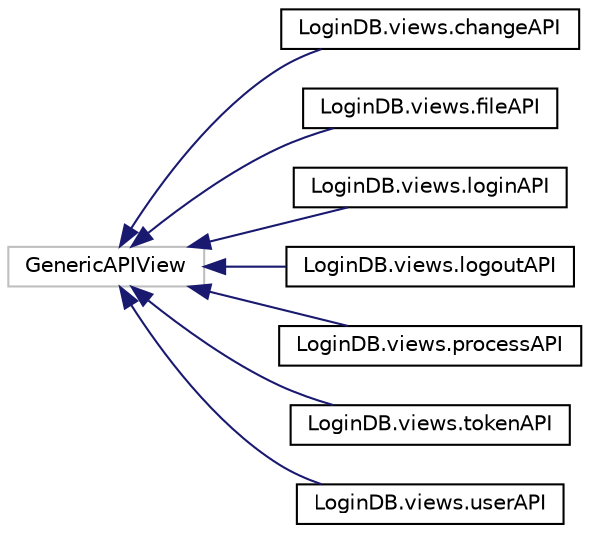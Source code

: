 digraph "Graphical Class Hierarchy"
{
  edge [fontname="Helvetica",fontsize="10",labelfontname="Helvetica",labelfontsize="10"];
  node [fontname="Helvetica",fontsize="10",shape=record];
  rankdir="LR";
  Node15 [label="GenericAPIView",height=0.2,width=0.4,color="grey75", fillcolor="white", style="filled"];
  Node15 -> Node0 [dir="back",color="midnightblue",fontsize="10",style="solid",fontname="Helvetica"];
  Node0 [label="LoginDB.views.changeAPI",height=0.2,width=0.4,color="black", fillcolor="white", style="filled",URL="$class_login_d_b_1_1views_1_1change_a_p_i.html",tooltip="API taking care of password change. "];
  Node15 -> Node17 [dir="back",color="midnightblue",fontsize="10",style="solid",fontname="Helvetica"];
  Node17 [label="LoginDB.views.fileAPI",height=0.2,width=0.4,color="black", fillcolor="white", style="filled",URL="$class_login_d_b_1_1views_1_1file_a_p_i.html",tooltip="API managing upload and download of the files. "];
  Node15 -> Node18 [dir="back",color="midnightblue",fontsize="10",style="solid",fontname="Helvetica"];
  Node18 [label="LoginDB.views.loginAPI",height=0.2,width=0.4,color="black", fillcolor="white", style="filled",URL="$class_login_d_b_1_1views_1_1login_a_p_i.html",tooltip="API managing login and authentication. "];
  Node15 -> Node19 [dir="back",color="midnightblue",fontsize="10",style="solid",fontname="Helvetica"];
  Node19 [label="LoginDB.views.logoutAPI",height=0.2,width=0.4,color="black", fillcolor="white", style="filled",URL="$class_login_d_b_1_1views_1_1logout_a_p_i.html",tooltip="API taking care of logging out a user. "];
  Node15 -> Node20 [dir="back",color="midnightblue",fontsize="10",style="solid",fontname="Helvetica"];
  Node20 [label="LoginDB.views.processAPI",height=0.2,width=0.4,color="black", fillcolor="white", style="filled",URL="$class_login_d_b_1_1views_1_1process_a_p_i.html",tooltip="API responsible for integrating website logic with the core logic. "];
  Node15 -> Node21 [dir="back",color="midnightblue",fontsize="10",style="solid",fontname="Helvetica"];
  Node21 [label="LoginDB.views.tokenAPI",height=0.2,width=0.4,color="black", fillcolor="white", style="filled",URL="$class_login_d_b_1_1views_1_1token_a_p_i.html",tooltip="API takes care of tokens. "];
  Node15 -> Node22 [dir="back",color="midnightblue",fontsize="10",style="solid",fontname="Helvetica"];
  Node22 [label="LoginDB.views.userAPI",height=0.2,width=0.4,color="black", fillcolor="white", style="filled",URL="$class_login_d_b_1_1views_1_1user_a_p_i.html",tooltip="API that manages registration of a user. "];
}
